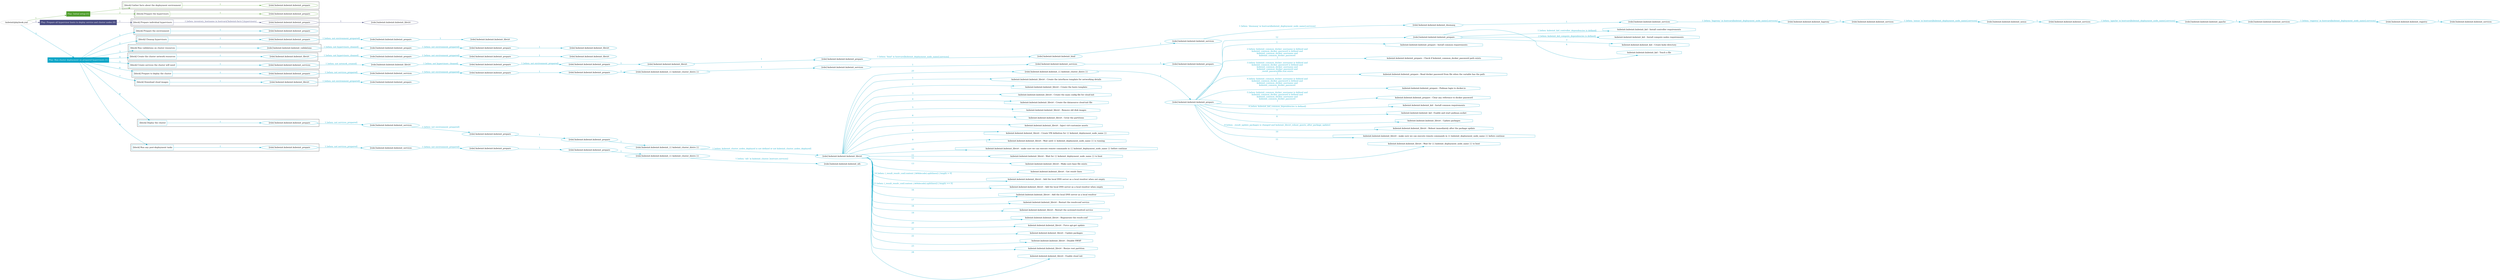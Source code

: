 digraph {
	graph [concentrate=true ordering=in rankdir=LR ratio=fill]
	edge [esep=5 sep=10]
	"kubeinit/playbook.yml" [id=root_node style=dotted]
	play_7d6ce2b2 [label="Play: Initial setup (1)" color="#519e2e" fontcolor="#ffffff" id=play_7d6ce2b2 shape=box style=filled tooltip=localhost]
	"kubeinit/playbook.yml" -> play_7d6ce2b2 [label="1 " color="#519e2e" fontcolor="#519e2e" id=edge_0cd5434e labeltooltip="1 " tooltip="1 "]
	subgraph "kubeinit.kubeinit.kubeinit_prepare" {
		role_6f3a3268 [label="[role] kubeinit.kubeinit.kubeinit_prepare" color="#519e2e" id=role_6f3a3268 tooltip="kubeinit.kubeinit.kubeinit_prepare"]
	}
	subgraph "kubeinit.kubeinit.kubeinit_prepare" {
		role_de973ddc [label="[role] kubeinit.kubeinit.kubeinit_prepare" color="#519e2e" id=role_de973ddc tooltip="kubeinit.kubeinit.kubeinit_prepare"]
	}
	subgraph "Play: Initial setup (1)" {
		play_7d6ce2b2 -> block_58d9b6a8 [label=1 color="#519e2e" fontcolor="#519e2e" id=edge_64e0e8f3 labeltooltip=1 tooltip=1]
		subgraph cluster_block_58d9b6a8 {
			block_58d9b6a8 [label="[block] Gather facts about the deployment environment" color="#519e2e" id=block_58d9b6a8 labeltooltip="Gather facts about the deployment environment" shape=box tooltip="Gather facts about the deployment environment"]
			block_58d9b6a8 -> role_6f3a3268 [label="1 " color="#519e2e" fontcolor="#519e2e" id=edge_fc804a0e labeltooltip="1 " tooltip="1 "]
		}
		play_7d6ce2b2 -> block_e74c75d7 [label=2 color="#519e2e" fontcolor="#519e2e" id=edge_dbbc721b labeltooltip=2 tooltip=2]
		subgraph cluster_block_e74c75d7 {
			block_e74c75d7 [label="[block] Prepare the hypervisors" color="#519e2e" id=block_e74c75d7 labeltooltip="Prepare the hypervisors" shape=box tooltip="Prepare the hypervisors"]
			block_e74c75d7 -> role_de973ddc [label="1 " color="#519e2e" fontcolor="#519e2e" id=edge_1e54bb84 labeltooltip="1 " tooltip="1 "]
		}
	}
	play_11826f6e [label="Play: Prepare all hypervisor hosts to deploy service and cluster nodes (0)" color="#494c83" fontcolor="#ffffff" id=play_11826f6e shape=box style=filled tooltip="Play: Prepare all hypervisor hosts to deploy service and cluster nodes (0)"]
	"kubeinit/playbook.yml" -> play_11826f6e [label="2 " color="#494c83" fontcolor="#494c83" id=edge_f40df3ba labeltooltip="2 " tooltip="2 "]
	subgraph "kubeinit.kubeinit.kubeinit_libvirt" {
		role_c512a982 [label="[role] kubeinit.kubeinit.kubeinit_libvirt" color="#494c83" id=role_c512a982 tooltip="kubeinit.kubeinit.kubeinit_libvirt"]
	}
	subgraph "kubeinit.kubeinit.kubeinit_prepare" {
		role_206933e7 [label="[role] kubeinit.kubeinit.kubeinit_prepare" color="#494c83" id=role_206933e7 tooltip="kubeinit.kubeinit.kubeinit_prepare"]
		role_206933e7 -> role_c512a982 [label="1 " color="#494c83" fontcolor="#494c83" id=edge_3117753d labeltooltip="1 " tooltip="1 "]
	}
	subgraph "Play: Prepare all hypervisor hosts to deploy service and cluster nodes (0)" {
		play_11826f6e -> block_f1bfe90a [label=1 color="#494c83" fontcolor="#494c83" id=edge_bf430a23 labeltooltip=1 tooltip=1]
		subgraph cluster_block_f1bfe90a {
			block_f1bfe90a [label="[block] Prepare individual hypervisors" color="#494c83" id=block_f1bfe90a labeltooltip="Prepare individual hypervisors" shape=box tooltip="Prepare individual hypervisors"]
			block_f1bfe90a -> role_206933e7 [label="1 [when: inventory_hostname in hostvars['kubeinit-facts'].hypervisors]" color="#494c83" fontcolor="#494c83" id=edge_5bc965f6 labeltooltip="1 [when: inventory_hostname in hostvars['kubeinit-facts'].hypervisors]" tooltip="1 [when: inventory_hostname in hostvars['kubeinit-facts'].hypervisors]"]
		}
	}
	play_1914838d [label="Play: Run cluster deployment on prepared hypervisors (1)" color="#05a5c7" fontcolor="#ffffff" id=play_1914838d shape=box style=filled tooltip=localhost]
	"kubeinit/playbook.yml" -> play_1914838d [label="3 " color="#05a5c7" fontcolor="#05a5c7" id=edge_d91762fd labeltooltip="3 " tooltip="3 "]
	subgraph "kubeinit.kubeinit.kubeinit_prepare" {
		role_0c903708 [label="[role] kubeinit.kubeinit.kubeinit_prepare" color="#05a5c7" id=role_0c903708 tooltip="kubeinit.kubeinit.kubeinit_prepare"]
	}
	subgraph "kubeinit.kubeinit.kubeinit_libvirt" {
		role_85ed12ff [label="[role] kubeinit.kubeinit.kubeinit_libvirt" color="#05a5c7" id=role_85ed12ff tooltip="kubeinit.kubeinit.kubeinit_libvirt"]
	}
	subgraph "kubeinit.kubeinit.kubeinit_prepare" {
		role_16926f71 [label="[role] kubeinit.kubeinit.kubeinit_prepare" color="#05a5c7" id=role_16926f71 tooltip="kubeinit.kubeinit.kubeinit_prepare"]
		role_16926f71 -> role_85ed12ff [label="1 " color="#05a5c7" fontcolor="#05a5c7" id=edge_1c788424 labeltooltip="1 " tooltip="1 "]
	}
	subgraph "kubeinit.kubeinit.kubeinit_prepare" {
		role_77b90be4 [label="[role] kubeinit.kubeinit.kubeinit_prepare" color="#05a5c7" id=role_77b90be4 tooltip="kubeinit.kubeinit.kubeinit_prepare"]
		role_77b90be4 -> role_16926f71 [label="1 [when: not environment_prepared]" color="#05a5c7" fontcolor="#05a5c7" id=edge_8c78291a labeltooltip="1 [when: not environment_prepared]" tooltip="1 [when: not environment_prepared]"]
	}
	subgraph "kubeinit.kubeinit.kubeinit_libvirt" {
		role_4fe05def [label="[role] kubeinit.kubeinit.kubeinit_libvirt" color="#05a5c7" id=role_4fe05def tooltip="kubeinit.kubeinit.kubeinit_libvirt"]
	}
	subgraph "kubeinit.kubeinit.kubeinit_prepare" {
		role_c9b35319 [label="[role] kubeinit.kubeinit.kubeinit_prepare" color="#05a5c7" id=role_c9b35319 tooltip="kubeinit.kubeinit.kubeinit_prepare"]
		role_c9b35319 -> role_4fe05def [label="1 " color="#05a5c7" fontcolor="#05a5c7" id=edge_eda73834 labeltooltip="1 " tooltip="1 "]
	}
	subgraph "kubeinit.kubeinit.kubeinit_prepare" {
		role_a89a8042 [label="[role] kubeinit.kubeinit.kubeinit_prepare" color="#05a5c7" id=role_a89a8042 tooltip="kubeinit.kubeinit.kubeinit_prepare"]
		role_a89a8042 -> role_c9b35319 [label="1 [when: not environment_prepared]" color="#05a5c7" fontcolor="#05a5c7" id=edge_cfecc200 labeltooltip="1 [when: not environment_prepared]" tooltip="1 [when: not environment_prepared]"]
	}
	subgraph "kubeinit.kubeinit.kubeinit_validations" {
		role_6623c0a5 [label="[role] kubeinit.kubeinit.kubeinit_validations" color="#05a5c7" id=role_6623c0a5 tooltip="kubeinit.kubeinit.kubeinit_validations"]
		role_6623c0a5 -> role_a89a8042 [label="1 [when: not hypervisors_cleaned]" color="#05a5c7" fontcolor="#05a5c7" id=edge_6702246e labeltooltip="1 [when: not hypervisors_cleaned]" tooltip="1 [when: not hypervisors_cleaned]"]
	}
	subgraph "kubeinit.kubeinit.kubeinit_libvirt" {
		role_86119000 [label="[role] kubeinit.kubeinit.kubeinit_libvirt" color="#05a5c7" id=role_86119000 tooltip="kubeinit.kubeinit.kubeinit_libvirt"]
	}
	subgraph "kubeinit.kubeinit.kubeinit_prepare" {
		role_d63e97a8 [label="[role] kubeinit.kubeinit.kubeinit_prepare" color="#05a5c7" id=role_d63e97a8 tooltip="kubeinit.kubeinit.kubeinit_prepare"]
		role_d63e97a8 -> role_86119000 [label="1 " color="#05a5c7" fontcolor="#05a5c7" id=edge_ddcd80be labeltooltip="1 " tooltip="1 "]
	}
	subgraph "kubeinit.kubeinit.kubeinit_prepare" {
		role_1e267633 [label="[role] kubeinit.kubeinit.kubeinit_prepare" color="#05a5c7" id=role_1e267633 tooltip="kubeinit.kubeinit.kubeinit_prepare"]
		role_1e267633 -> role_d63e97a8 [label="1 [when: not environment_prepared]" color="#05a5c7" fontcolor="#05a5c7" id=edge_348de3d3 labeltooltip="1 [when: not environment_prepared]" tooltip="1 [when: not environment_prepared]"]
	}
	subgraph "kubeinit.kubeinit.kubeinit_libvirt" {
		role_b279d2f6 [label="[role] kubeinit.kubeinit.kubeinit_libvirt" color="#05a5c7" id=role_b279d2f6 tooltip="kubeinit.kubeinit.kubeinit_libvirt"]
		role_b279d2f6 -> role_1e267633 [label="1 [when: not hypervisors_cleaned]" color="#05a5c7" fontcolor="#05a5c7" id=edge_babc1847 labeltooltip="1 [when: not hypervisors_cleaned]" tooltip="1 [when: not hypervisors_cleaned]"]
	}
	subgraph "kubeinit.kubeinit.kubeinit_services" {
		role_42160ace [label="[role] kubeinit.kubeinit.kubeinit_services" color="#05a5c7" id=role_42160ace tooltip="kubeinit.kubeinit.kubeinit_services"]
	}
	subgraph "kubeinit.kubeinit.kubeinit_registry" {
		role_b642ebd9 [label="[role] kubeinit.kubeinit.kubeinit_registry" color="#05a5c7" id=role_b642ebd9 tooltip="kubeinit.kubeinit.kubeinit_registry"]
		role_b642ebd9 -> role_42160ace [label="1 " color="#05a5c7" fontcolor="#05a5c7" id=edge_ab849de6 labeltooltip="1 " tooltip="1 "]
	}
	subgraph "kubeinit.kubeinit.kubeinit_services" {
		role_d09481db [label="[role] kubeinit.kubeinit.kubeinit_services" color="#05a5c7" id=role_d09481db tooltip="kubeinit.kubeinit.kubeinit_services"]
		role_d09481db -> role_b642ebd9 [label="1 [when: 'registry' in hostvars[kubeinit_deployment_node_name].services]" color="#05a5c7" fontcolor="#05a5c7" id=edge_6a4aa569 labeltooltip="1 [when: 'registry' in hostvars[kubeinit_deployment_node_name].services]" tooltip="1 [when: 'registry' in hostvars[kubeinit_deployment_node_name].services]"]
	}
	subgraph "kubeinit.kubeinit.kubeinit_apache" {
		role_88fe4874 [label="[role] kubeinit.kubeinit.kubeinit_apache" color="#05a5c7" id=role_88fe4874 tooltip="kubeinit.kubeinit.kubeinit_apache"]
		role_88fe4874 -> role_d09481db [label="1 " color="#05a5c7" fontcolor="#05a5c7" id=edge_d969023b labeltooltip="1 " tooltip="1 "]
	}
	subgraph "kubeinit.kubeinit.kubeinit_services" {
		role_c75bf1d6 [label="[role] kubeinit.kubeinit.kubeinit_services" color="#05a5c7" id=role_c75bf1d6 tooltip="kubeinit.kubeinit.kubeinit_services"]
		role_c75bf1d6 -> role_88fe4874 [label="1 [when: 'apache' in hostvars[kubeinit_deployment_node_name].services]" color="#05a5c7" fontcolor="#05a5c7" id=edge_53d78dc3 labeltooltip="1 [when: 'apache' in hostvars[kubeinit_deployment_node_name].services]" tooltip="1 [when: 'apache' in hostvars[kubeinit_deployment_node_name].services]"]
	}
	subgraph "kubeinit.kubeinit.kubeinit_nexus" {
		role_272a38c1 [label="[role] kubeinit.kubeinit.kubeinit_nexus" color="#05a5c7" id=role_272a38c1 tooltip="kubeinit.kubeinit.kubeinit_nexus"]
		role_272a38c1 -> role_c75bf1d6 [label="1 " color="#05a5c7" fontcolor="#05a5c7" id=edge_a7c64f6c labeltooltip="1 " tooltip="1 "]
	}
	subgraph "kubeinit.kubeinit.kubeinit_services" {
		role_60142213 [label="[role] kubeinit.kubeinit.kubeinit_services" color="#05a5c7" id=role_60142213 tooltip="kubeinit.kubeinit.kubeinit_services"]
		role_60142213 -> role_272a38c1 [label="1 [when: 'nexus' in hostvars[kubeinit_deployment_node_name].services]" color="#05a5c7" fontcolor="#05a5c7" id=edge_96b49983 labeltooltip="1 [when: 'nexus' in hostvars[kubeinit_deployment_node_name].services]" tooltip="1 [when: 'nexus' in hostvars[kubeinit_deployment_node_name].services]"]
	}
	subgraph "kubeinit.kubeinit.kubeinit_haproxy" {
		role_16944a0a [label="[role] kubeinit.kubeinit.kubeinit_haproxy" color="#05a5c7" id=role_16944a0a tooltip="kubeinit.kubeinit.kubeinit_haproxy"]
		role_16944a0a -> role_60142213 [label="1 " color="#05a5c7" fontcolor="#05a5c7" id=edge_6418d8a1 labeltooltip="1 " tooltip="1 "]
	}
	subgraph "kubeinit.kubeinit.kubeinit_services" {
		role_80002633 [label="[role] kubeinit.kubeinit.kubeinit_services" color="#05a5c7" id=role_80002633 tooltip="kubeinit.kubeinit.kubeinit_services"]
		role_80002633 -> role_16944a0a [label="1 [when: 'haproxy' in hostvars[kubeinit_deployment_node_name].services]" color="#05a5c7" fontcolor="#05a5c7" id=edge_e98c416e labeltooltip="1 [when: 'haproxy' in hostvars[kubeinit_deployment_node_name].services]" tooltip="1 [when: 'haproxy' in hostvars[kubeinit_deployment_node_name].services]"]
	}
	subgraph "kubeinit.kubeinit.kubeinit_dnsmasq" {
		role_b282baf7 [label="[role] kubeinit.kubeinit.kubeinit_dnsmasq" color="#05a5c7" id=role_b282baf7 tooltip="kubeinit.kubeinit.kubeinit_dnsmasq"]
		role_b282baf7 -> role_80002633 [label="1 " color="#05a5c7" fontcolor="#05a5c7" id=edge_e2354f46 labeltooltip="1 " tooltip="1 "]
	}
	subgraph "kubeinit.kubeinit.kubeinit_services" {
		role_7610de1b [label="[role] kubeinit.kubeinit.kubeinit_services" color="#05a5c7" id=role_7610de1b tooltip="kubeinit.kubeinit.kubeinit_services"]
		role_7610de1b -> role_b282baf7 [label="1 [when: 'dnsmasq' in hostvars[kubeinit_deployment_node_name].services]" color="#05a5c7" fontcolor="#05a5c7" id=edge_9786290e labeltooltip="1 [when: 'dnsmasq' in hostvars[kubeinit_deployment_node_name].services]" tooltip="1 [when: 'dnsmasq' in hostvars[kubeinit_deployment_node_name].services]"]
	}
	subgraph "kubeinit.kubeinit.kubeinit_bind" {
		role_8019c48a [label="[role] kubeinit.kubeinit.kubeinit_bind" color="#05a5c7" id=role_8019c48a tooltip="kubeinit.kubeinit.kubeinit_bind"]
		role_8019c48a -> role_7610de1b [label="1 " color="#05a5c7" fontcolor="#05a5c7" id=edge_729d87b8 labeltooltip="1 " tooltip="1 "]
	}
	subgraph "kubeinit.kubeinit.kubeinit_prepare" {
		role_24654083 [label="[role] kubeinit.kubeinit.kubeinit_prepare" color="#05a5c7" id=role_24654083 tooltip="kubeinit.kubeinit.kubeinit_prepare"]
		role_24654083 -> role_8019c48a [label="1 [when: 'bind' in hostvars[kubeinit_deployment_node_name].services]" color="#05a5c7" fontcolor="#05a5c7" id=edge_fe9c46c7 labeltooltip="1 [when: 'bind' in hostvars[kubeinit_deployment_node_name].services]" tooltip="1 [when: 'bind' in hostvars[kubeinit_deployment_node_name].services]"]
	}
	subgraph "kubeinit.kubeinit.kubeinit_libvirt" {
		role_ecefdc8f [label="[role] kubeinit.kubeinit.kubeinit_libvirt" color="#05a5c7" id=role_ecefdc8f tooltip="kubeinit.kubeinit.kubeinit_libvirt"]
		role_ecefdc8f -> role_24654083 [label="1 " color="#05a5c7" fontcolor="#05a5c7" id=edge_4a907cb3 labeltooltip="1 " tooltip="1 "]
	}
	subgraph "kubeinit.kubeinit.kubeinit_prepare" {
		role_8e2fce3e [label="[role] kubeinit.kubeinit.kubeinit_prepare" color="#05a5c7" id=role_8e2fce3e tooltip="kubeinit.kubeinit.kubeinit_prepare"]
		role_8e2fce3e -> role_ecefdc8f [label="1 " color="#05a5c7" fontcolor="#05a5c7" id=edge_dacbfd01 labeltooltip="1 " tooltip="1 "]
	}
	subgraph "kubeinit.kubeinit.kubeinit_prepare" {
		role_4656e45d [label="[role] kubeinit.kubeinit.kubeinit_prepare" color="#05a5c7" id=role_4656e45d tooltip="kubeinit.kubeinit.kubeinit_prepare"]
		role_4656e45d -> role_8e2fce3e [label="1 [when: not environment_prepared]" color="#05a5c7" fontcolor="#05a5c7" id=edge_c9001eac labeltooltip="1 [when: not environment_prepared]" tooltip="1 [when: not environment_prepared]"]
	}
	subgraph "kubeinit.kubeinit.kubeinit_libvirt" {
		role_1562aca3 [label="[role] kubeinit.kubeinit.kubeinit_libvirt" color="#05a5c7" id=role_1562aca3 tooltip="kubeinit.kubeinit.kubeinit_libvirt"]
		role_1562aca3 -> role_4656e45d [label="1 [when: not hypervisors_cleaned]" color="#05a5c7" fontcolor="#05a5c7" id=edge_93e6e82e labeltooltip="1 [when: not hypervisors_cleaned]" tooltip="1 [when: not hypervisors_cleaned]"]
	}
	subgraph "kubeinit.kubeinit.kubeinit_services" {
		role_d8ad5861 [label="[role] kubeinit.kubeinit.kubeinit_services" color="#05a5c7" id=role_d8ad5861 tooltip="kubeinit.kubeinit.kubeinit_services"]
		role_d8ad5861 -> role_1562aca3 [label="1 [when: not network_created]" color="#05a5c7" fontcolor="#05a5c7" id=edge_ab52a8bb labeltooltip="1 [when: not network_created]" tooltip="1 [when: not network_created]"]
	}
	subgraph "kubeinit.kubeinit.kubeinit_prepare" {
		role_41408f44 [label="[role] kubeinit.kubeinit.kubeinit_prepare" color="#05a5c7" id=role_41408f44 tooltip="kubeinit.kubeinit.kubeinit_prepare"]
	}
	subgraph "kubeinit.kubeinit.kubeinit_services" {
		role_e2432b54 [label="[role] kubeinit.kubeinit.kubeinit_services" color="#05a5c7" id=role_e2432b54 tooltip="kubeinit.kubeinit.kubeinit_services"]
		role_e2432b54 -> role_41408f44 [label="1 " color="#05a5c7" fontcolor="#05a5c7" id=edge_e6de9b55 labeltooltip="1 " tooltip="1 "]
	}
	subgraph "kubeinit.kubeinit.kubeinit_services" {
		role_6bb5f843 [label="[role] kubeinit.kubeinit.kubeinit_services" color="#05a5c7" id=role_6bb5f843 tooltip="kubeinit.kubeinit.kubeinit_services"]
		role_6bb5f843 -> role_e2432b54 [label="1 " color="#05a5c7" fontcolor="#05a5c7" id=edge_6943542f labeltooltip="1 " tooltip="1 "]
	}
	subgraph "kubeinit.kubeinit.kubeinit_{{ kubeinit_cluster_distro }}" {
		role_874f989c [label="[role] kubeinit.kubeinit.kubeinit_{{ kubeinit_cluster_distro }}" color="#05a5c7" id=role_874f989c tooltip="kubeinit.kubeinit.kubeinit_{{ kubeinit_cluster_distro }}"]
		role_874f989c -> role_6bb5f843 [label="1 " color="#05a5c7" fontcolor="#05a5c7" id=edge_626a8ee0 labeltooltip="1 " tooltip="1 "]
	}
	subgraph "kubeinit.kubeinit.kubeinit_prepare" {
		role_0aaa17dc [label="[role] kubeinit.kubeinit.kubeinit_prepare" color="#05a5c7" id=role_0aaa17dc tooltip="kubeinit.kubeinit.kubeinit_prepare"]
		role_0aaa17dc -> role_874f989c [label="1 " color="#05a5c7" fontcolor="#05a5c7" id=edge_f7d5d01a labeltooltip="1 " tooltip="1 "]
	}
	subgraph "kubeinit.kubeinit.kubeinit_prepare" {
		role_ef0fbab2 [label="[role] kubeinit.kubeinit.kubeinit_prepare" color="#05a5c7" id=role_ef0fbab2 tooltip="kubeinit.kubeinit.kubeinit_prepare"]
		role_ef0fbab2 -> role_0aaa17dc [label="1 " color="#05a5c7" fontcolor="#05a5c7" id=edge_2aab990d labeltooltip="1 " tooltip="1 "]
	}
	subgraph "kubeinit.kubeinit.kubeinit_services" {
		role_9a9ccb66 [label="[role] kubeinit.kubeinit.kubeinit_services" color="#05a5c7" id=role_9a9ccb66 tooltip="kubeinit.kubeinit.kubeinit_services"]
		role_9a9ccb66 -> role_ef0fbab2 [label="1 [when: not environment_prepared]" color="#05a5c7" fontcolor="#05a5c7" id=edge_714e8c62 labeltooltip="1 [when: not environment_prepared]" tooltip="1 [when: not environment_prepared]"]
	}
	subgraph "kubeinit.kubeinit.kubeinit_prepare" {
		role_67963246 [label="[role] kubeinit.kubeinit.kubeinit_prepare" color="#05a5c7" id=role_67963246 tooltip="kubeinit.kubeinit.kubeinit_prepare"]
		role_67963246 -> role_9a9ccb66 [label="1 [when: not services_prepared]" color="#05a5c7" fontcolor="#05a5c7" id=edge_720dc122 labeltooltip="1 [when: not services_prepared]" tooltip="1 [when: not services_prepared]"]
	}
	subgraph "kubeinit.kubeinit.kubeinit_prepare" {
		role_e0da5efe [label="[role] kubeinit.kubeinit.kubeinit_prepare" color="#05a5c7" id=role_e0da5efe tooltip="kubeinit.kubeinit.kubeinit_prepare"]
	}
	subgraph "kubeinit.kubeinit.kubeinit_libvirt" {
		role_ed30c269 [label="[role] kubeinit.kubeinit.kubeinit_libvirt" color="#05a5c7" id=role_ed30c269 tooltip="kubeinit.kubeinit.kubeinit_libvirt"]
		role_ed30c269 -> role_e0da5efe [label="1 [when: not environment_prepared]" color="#05a5c7" fontcolor="#05a5c7" id=edge_206e8ca3 labeltooltip="1 [when: not environment_prepared]" tooltip="1 [when: not environment_prepared]"]
	}
	subgraph "kubeinit.kubeinit.kubeinit_prepare" {
		role_e1e60d32 [label="[role] kubeinit.kubeinit.kubeinit_prepare" color="#05a5c7" id=role_e1e60d32 tooltip="kubeinit.kubeinit.kubeinit_prepare"]
		task_9577b266 [label="kubeinit.kubeinit.kubeinit_kid : Install controller requirements" color="#05a5c7" id=task_9577b266 shape=octagon tooltip="kubeinit.kubeinit.kubeinit_kid : Install controller requirements"]
		role_e1e60d32 -> task_9577b266 [label="1 [when: kubeinit_kid_controller_dependencies is defined]" color="#05a5c7" fontcolor="#05a5c7" id=edge_4d369be6 labeltooltip="1 [when: kubeinit_kid_controller_dependencies is defined]" tooltip="1 [when: kubeinit_kid_controller_dependencies is defined]"]
		task_27c35ccc [label="kubeinit.kubeinit.kubeinit_kid : Install compute nodes requirements" color="#05a5c7" id=task_27c35ccc shape=octagon tooltip="kubeinit.kubeinit.kubeinit_kid : Install compute nodes requirements"]
		role_e1e60d32 -> task_27c35ccc [label="2 [when: kubeinit_kid_compute_dependencies is defined]" color="#05a5c7" fontcolor="#05a5c7" id=edge_8e1eb594 labeltooltip="2 [when: kubeinit_kid_compute_dependencies is defined]" tooltip="2 [when: kubeinit_kid_compute_dependencies is defined]"]
		task_12f8e7f9 [label="kubeinit.kubeinit.kubeinit_kid : Create kube directory" color="#05a5c7" id=task_12f8e7f9 shape=octagon tooltip="kubeinit.kubeinit.kubeinit_kid : Create kube directory"]
		role_e1e60d32 -> task_12f8e7f9 [label="3 " color="#05a5c7" fontcolor="#05a5c7" id=edge_523468e4 labeltooltip="3 " tooltip="3 "]
		task_b0277b44 [label="kubeinit.kubeinit.kubeinit_kid : Touch a file" color="#05a5c7" id=task_b0277b44 shape=octagon tooltip="kubeinit.kubeinit.kubeinit_kid : Touch a file"]
		role_e1e60d32 -> task_b0277b44 [label="4 " color="#05a5c7" fontcolor="#05a5c7" id=edge_ce102995 labeltooltip="4 " tooltip="4 "]
	}
	subgraph "kubeinit.kubeinit.kubeinit_prepare" {
		role_38a2aa5f [label="[role] kubeinit.kubeinit.kubeinit_prepare" color="#05a5c7" id=role_38a2aa5f tooltip="kubeinit.kubeinit.kubeinit_prepare"]
		task_8ee6b65a [label="kubeinit.kubeinit.kubeinit_prepare : Install common requirements" color="#05a5c7" id=task_8ee6b65a shape=octagon tooltip="kubeinit.kubeinit.kubeinit_prepare : Install common requirements"]
		role_38a2aa5f -> task_8ee6b65a [label="1 " color="#05a5c7" fontcolor="#05a5c7" id=edge_d38a5b0a labeltooltip="1 " tooltip="1 "]
		task_b43c5c6e [label="kubeinit.kubeinit.kubeinit_prepare : Check if kubeinit_common_docker_password path exists" color="#05a5c7" id=task_b43c5c6e shape=octagon tooltip="kubeinit.kubeinit.kubeinit_prepare : Check if kubeinit_common_docker_password path exists"]
		role_38a2aa5f -> task_b43c5c6e [label="2 [when: kubeinit_common_docker_username is defined and
kubeinit_common_docker_password is defined and
kubeinit_common_docker_username and
kubeinit_common_docker_password
]" color="#05a5c7" fontcolor="#05a5c7" id=edge_c57f368c labeltooltip="2 [when: kubeinit_common_docker_username is defined and
kubeinit_common_docker_password is defined and
kubeinit_common_docker_username and
kubeinit_common_docker_password
]" tooltip="2 [when: kubeinit_common_docker_username is defined and
kubeinit_common_docker_password is defined and
kubeinit_common_docker_username and
kubeinit_common_docker_password
]"]
		task_5d7e77ac [label="kubeinit.kubeinit.kubeinit_prepare : Read docker password from file when the variable has the path" color="#05a5c7" id=task_5d7e77ac shape=octagon tooltip="kubeinit.kubeinit.kubeinit_prepare : Read docker password from file when the variable has the path"]
		role_38a2aa5f -> task_5d7e77ac [label="3 [when: kubeinit_common_docker_username is defined and
kubeinit_common_docker_password is defined and
kubeinit_common_docker_username and
kubeinit_common_docker_password and
_result_passwordfile.stat.exists
]" color="#05a5c7" fontcolor="#05a5c7" id=edge_17890ce7 labeltooltip="3 [when: kubeinit_common_docker_username is defined and
kubeinit_common_docker_password is defined and
kubeinit_common_docker_username and
kubeinit_common_docker_password and
_result_passwordfile.stat.exists
]" tooltip="3 [when: kubeinit_common_docker_username is defined and
kubeinit_common_docker_password is defined and
kubeinit_common_docker_username and
kubeinit_common_docker_password and
_result_passwordfile.stat.exists
]"]
		task_f5577935 [label="kubeinit.kubeinit.kubeinit_prepare : Podman login to docker.io" color="#05a5c7" id=task_f5577935 shape=octagon tooltip="kubeinit.kubeinit.kubeinit_prepare : Podman login to docker.io"]
		role_38a2aa5f -> task_f5577935 [label="4 [when: kubeinit_common_docker_username is defined and
kubeinit_common_docker_password is defined and
kubeinit_common_docker_username and
kubeinit_common_docker_password
]" color="#05a5c7" fontcolor="#05a5c7" id=edge_a55e00d2 labeltooltip="4 [when: kubeinit_common_docker_username is defined and
kubeinit_common_docker_password is defined and
kubeinit_common_docker_username and
kubeinit_common_docker_password
]" tooltip="4 [when: kubeinit_common_docker_username is defined and
kubeinit_common_docker_password is defined and
kubeinit_common_docker_username and
kubeinit_common_docker_password
]"]
		task_ba1a75a2 [label="kubeinit.kubeinit.kubeinit_prepare : Clear any reference to docker password" color="#05a5c7" id=task_ba1a75a2 shape=octagon tooltip="kubeinit.kubeinit.kubeinit_prepare : Clear any reference to docker password"]
		role_38a2aa5f -> task_ba1a75a2 [label="5 [when: kubeinit_common_docker_username is defined and
kubeinit_common_docker_password is defined and
kubeinit_common_docker_username and
kubeinit_common_docker_password
]" color="#05a5c7" fontcolor="#05a5c7" id=edge_01df4631 labeltooltip="5 [when: kubeinit_common_docker_username is defined and
kubeinit_common_docker_password is defined and
kubeinit_common_docker_username and
kubeinit_common_docker_password
]" tooltip="5 [when: kubeinit_common_docker_username is defined and
kubeinit_common_docker_password is defined and
kubeinit_common_docker_username and
kubeinit_common_docker_password
]"]
		task_76d79e66 [label="kubeinit.kubeinit.kubeinit_kid : Install common requirements" color="#05a5c7" id=task_76d79e66 shape=octagon tooltip="kubeinit.kubeinit.kubeinit_kid : Install common requirements"]
		role_38a2aa5f -> task_76d79e66 [label="6 [when: kubeinit_kid_common_dependencies is defined]" color="#05a5c7" fontcolor="#05a5c7" id=edge_ad5dc270 labeltooltip="6 [when: kubeinit_kid_common_dependencies is defined]" tooltip="6 [when: kubeinit_kid_common_dependencies is defined]"]
		task_1ebfaa72 [label="kubeinit.kubeinit.kubeinit_kid : Enable and start podman.socket" color="#05a5c7" id=task_1ebfaa72 shape=octagon tooltip="kubeinit.kubeinit.kubeinit_kid : Enable and start podman.socket"]
		role_38a2aa5f -> task_1ebfaa72 [label="7 " color="#05a5c7" fontcolor="#05a5c7" id=edge_c9ed1f3c labeltooltip="7 " tooltip="7 "]
		task_581a9b09 [label="kubeinit.kubeinit.kubeinit_libvirt : Update packages" color="#05a5c7" id=task_581a9b09 shape=octagon tooltip="kubeinit.kubeinit.kubeinit_libvirt : Update packages"]
		role_38a2aa5f -> task_581a9b09 [label="8 " color="#05a5c7" fontcolor="#05a5c7" id=edge_1a768c06 labeltooltip="8 " tooltip="8 "]
		task_379e42c8 [label="kubeinit.kubeinit.kubeinit_libvirt : Reboot immediately after the package update" color="#05a5c7" id=task_379e42c8 shape=octagon tooltip="kubeinit.kubeinit.kubeinit_libvirt : Reboot immediately after the package update"]
		role_38a2aa5f -> task_379e42c8 [label="9 [when: _result_update_packages is changed and kubeinit_libvirt_reboot_guests_after_package_update]" color="#05a5c7" fontcolor="#05a5c7" id=edge_855a56df labeltooltip="9 [when: _result_update_packages is changed and kubeinit_libvirt_reboot_guests_after_package_update]" tooltip="9 [when: _result_update_packages is changed and kubeinit_libvirt_reboot_guests_after_package_update]"]
		task_da3f0608 [label="kubeinit.kubeinit.kubeinit_libvirt : make sure we can execute remote commands in {{ kubeinit_deployment_node_name }} before continue" color="#05a5c7" id=task_da3f0608 shape=octagon tooltip="kubeinit.kubeinit.kubeinit_libvirt : make sure we can execute remote commands in {{ kubeinit_deployment_node_name }} before continue"]
		role_38a2aa5f -> task_da3f0608 [label="10 " color="#05a5c7" fontcolor="#05a5c7" id=edge_f71dd6d0 labeltooltip="10 " tooltip="10 "]
		task_79ba6f9c [label="kubeinit.kubeinit.kubeinit_libvirt : Wait for {{ kubeinit_deployment_node_name }} to boot" color="#05a5c7" id=task_79ba6f9c shape=octagon tooltip="kubeinit.kubeinit.kubeinit_libvirt : Wait for {{ kubeinit_deployment_node_name }} to boot"]
		role_38a2aa5f -> task_79ba6f9c [label="11 " color="#05a5c7" fontcolor="#05a5c7" id=edge_c2f32b3f labeltooltip="11 " tooltip="11 "]
		role_38a2aa5f -> role_e1e60d32 [label="12 " color="#05a5c7" fontcolor="#05a5c7" id=edge_c08c17d9 labeltooltip="12 " tooltip="12 "]
	}
	subgraph "kubeinit.kubeinit.kubeinit_{{ kubeinit_cluster_distro }}" {
		role_7b0498ce [label="[role] kubeinit.kubeinit.kubeinit_{{ kubeinit_cluster_distro }}" color="#05a5c7" id=role_7b0498ce tooltip="kubeinit.kubeinit.kubeinit_{{ kubeinit_cluster_distro }}"]
		role_7b0498ce -> role_38a2aa5f [label="1 " color="#05a5c7" fontcolor="#05a5c7" id=edge_4b3240cb labeltooltip="1 " tooltip="1 "]
	}
	subgraph "kubeinit.kubeinit.kubeinit_libvirt" {
		role_b4d0a630 [label="[role] kubeinit.kubeinit.kubeinit_libvirt" color="#05a5c7" id=role_b4d0a630 tooltip="kubeinit.kubeinit.kubeinit_libvirt"]
		task_e2ae851c [label="kubeinit.kubeinit.kubeinit_libvirt : Create the interfaces template for networking details" color="#05a5c7" id=task_e2ae851c shape=octagon tooltip="kubeinit.kubeinit.kubeinit_libvirt : Create the interfaces template for networking details"]
		role_b4d0a630 -> task_e2ae851c [label="1 " color="#05a5c7" fontcolor="#05a5c7" id=edge_7dcda018 labeltooltip="1 " tooltip="1 "]
		task_1a7cbedf [label="kubeinit.kubeinit.kubeinit_libvirt : Create the hosts template" color="#05a5c7" id=task_1a7cbedf shape=octagon tooltip="kubeinit.kubeinit.kubeinit_libvirt : Create the hosts template"]
		role_b4d0a630 -> task_1a7cbedf [label="2 " color="#05a5c7" fontcolor="#05a5c7" id=edge_1f6224ce labeltooltip="2 " tooltip="2 "]
		task_62164342 [label="kubeinit.kubeinit.kubeinit_libvirt : Create the main config file for cloud-init" color="#05a5c7" id=task_62164342 shape=octagon tooltip="kubeinit.kubeinit.kubeinit_libvirt : Create the main config file for cloud-init"]
		role_b4d0a630 -> task_62164342 [label="3 " color="#05a5c7" fontcolor="#05a5c7" id=edge_524cbf01 labeltooltip="3 " tooltip="3 "]
		task_cb70f2f4 [label="kubeinit.kubeinit.kubeinit_libvirt : Create the datasource cloud-init file" color="#05a5c7" id=task_cb70f2f4 shape=octagon tooltip="kubeinit.kubeinit.kubeinit_libvirt : Create the datasource cloud-init file"]
		role_b4d0a630 -> task_cb70f2f4 [label="4 " color="#05a5c7" fontcolor="#05a5c7" id=edge_e062ffce labeltooltip="4 " tooltip="4 "]
		task_d0eba088 [label="kubeinit.kubeinit.kubeinit_libvirt : Remove old disk images" color="#05a5c7" id=task_d0eba088 shape=octagon tooltip="kubeinit.kubeinit.kubeinit_libvirt : Remove old disk images"]
		role_b4d0a630 -> task_d0eba088 [label="5 " color="#05a5c7" fontcolor="#05a5c7" id=edge_ace08a6f labeltooltip="5 " tooltip="5 "]
		task_7e46b001 [label="kubeinit.kubeinit.kubeinit_libvirt : Grow the partitions" color="#05a5c7" id=task_7e46b001 shape=octagon tooltip="kubeinit.kubeinit.kubeinit_libvirt : Grow the partitions"]
		role_b4d0a630 -> task_7e46b001 [label="6 " color="#05a5c7" fontcolor="#05a5c7" id=edge_227a5b84 labeltooltip="6 " tooltip="6 "]
		task_7573ef20 [label="kubeinit.kubeinit.kubeinit_libvirt : Inject virt-customize assets" color="#05a5c7" id=task_7573ef20 shape=octagon tooltip="kubeinit.kubeinit.kubeinit_libvirt : Inject virt-customize assets"]
		role_b4d0a630 -> task_7573ef20 [label="7 " color="#05a5c7" fontcolor="#05a5c7" id=edge_d6208ecf labeltooltip="7 " tooltip="7 "]
		task_b33d217b [label="kubeinit.kubeinit.kubeinit_libvirt : Create VM definition for {{ kubeinit_deployment_node_name }}" color="#05a5c7" id=task_b33d217b shape=octagon tooltip="kubeinit.kubeinit.kubeinit_libvirt : Create VM definition for {{ kubeinit_deployment_node_name }}"]
		role_b4d0a630 -> task_b33d217b [label="8 " color="#05a5c7" fontcolor="#05a5c7" id=edge_c12c6544 labeltooltip="8 " tooltip="8 "]
		task_47138d2e [label="kubeinit.kubeinit.kubeinit_libvirt : Wait until {{ kubeinit_deployment_node_name }} is running" color="#05a5c7" id=task_47138d2e shape=octagon tooltip="kubeinit.kubeinit.kubeinit_libvirt : Wait until {{ kubeinit_deployment_node_name }} is running"]
		role_b4d0a630 -> task_47138d2e [label="9 " color="#05a5c7" fontcolor="#05a5c7" id=edge_c2a61ddb labeltooltip="9 " tooltip="9 "]
		task_5ade7bcf [label="kubeinit.kubeinit.kubeinit_libvirt : make sure we can execute remote commands in {{ kubeinit_deployment_node_name }} before continue" color="#05a5c7" id=task_5ade7bcf shape=octagon tooltip="kubeinit.kubeinit.kubeinit_libvirt : make sure we can execute remote commands in {{ kubeinit_deployment_node_name }} before continue"]
		role_b4d0a630 -> task_5ade7bcf [label="10 " color="#05a5c7" fontcolor="#05a5c7" id=edge_cfe39233 labeltooltip="10 " tooltip="10 "]
		task_70b82a16 [label="kubeinit.kubeinit.kubeinit_libvirt : Wait for {{ kubeinit_deployment_node_name }} to boot" color="#05a5c7" id=task_70b82a16 shape=octagon tooltip="kubeinit.kubeinit.kubeinit_libvirt : Wait for {{ kubeinit_deployment_node_name }} to boot"]
		role_b4d0a630 -> task_70b82a16 [label="11 " color="#05a5c7" fontcolor="#05a5c7" id=edge_7c3893ff labeltooltip="11 " tooltip="11 "]
		task_4b98c377 [label="kubeinit.kubeinit.kubeinit_libvirt : Make sure base file exists" color="#05a5c7" id=task_4b98c377 shape=octagon tooltip="kubeinit.kubeinit.kubeinit_libvirt : Make sure base file exists"]
		role_b4d0a630 -> task_4b98c377 [label="12 " color="#05a5c7" fontcolor="#05a5c7" id=edge_c768467a labeltooltip="12 " tooltip="12 "]
		task_cac0023c [label="kubeinit.kubeinit.kubeinit_libvirt : Get resolv lines" color="#05a5c7" id=task_cac0023c shape=octagon tooltip="kubeinit.kubeinit.kubeinit_libvirt : Get resolv lines"]
		role_b4d0a630 -> task_cac0023c [label="13 " color="#05a5c7" fontcolor="#05a5c7" id=edge_f54fa767 labeltooltip="13 " tooltip="13 "]
		task_d5a08d8c [label="kubeinit.kubeinit.kubeinit_libvirt : Add the local DNS server as a local resolver when not empty" color="#05a5c7" id=task_d5a08d8c shape=octagon tooltip="kubeinit.kubeinit.kubeinit_libvirt : Add the local DNS server as a local resolver when not empty"]
		role_b4d0a630 -> task_d5a08d8c [label="14 [when: (_result_resolv_conf.content | b64decode).splitlines() | length > 0]" color="#05a5c7" fontcolor="#05a5c7" id=edge_79e4acb3 labeltooltip="14 [when: (_result_resolv_conf.content | b64decode).splitlines() | length > 0]" tooltip="14 [when: (_result_resolv_conf.content | b64decode).splitlines() | length > 0]"]
		task_16855c90 [label="kubeinit.kubeinit.kubeinit_libvirt : Add the local DNS server as a local resolver when empty" color="#05a5c7" id=task_16855c90 shape=octagon tooltip="kubeinit.kubeinit.kubeinit_libvirt : Add the local DNS server as a local resolver when empty"]
		role_b4d0a630 -> task_16855c90 [label="15 [when: (_result_resolv_conf.content | b64decode).splitlines() | length == 0]" color="#05a5c7" fontcolor="#05a5c7" id=edge_083d0a65 labeltooltip="15 [when: (_result_resolv_conf.content | b64decode).splitlines() | length == 0]" tooltip="15 [when: (_result_resolv_conf.content | b64decode).splitlines() | length == 0]"]
		task_482406c3 [label="kubeinit.kubeinit.kubeinit_libvirt : Add the local DNS server as a local resolver" color="#05a5c7" id=task_482406c3 shape=octagon tooltip="kubeinit.kubeinit.kubeinit_libvirt : Add the local DNS server as a local resolver"]
		role_b4d0a630 -> task_482406c3 [label="16 " color="#05a5c7" fontcolor="#05a5c7" id=edge_04b4ae21 labeltooltip="16 " tooltip="16 "]
		task_e9513db5 [label="kubeinit.kubeinit.kubeinit_libvirt : Restart the resolvconf service" color="#05a5c7" id=task_e9513db5 shape=octagon tooltip="kubeinit.kubeinit.kubeinit_libvirt : Restart the resolvconf service"]
		role_b4d0a630 -> task_e9513db5 [label="17 " color="#05a5c7" fontcolor="#05a5c7" id=edge_3a1565d4 labeltooltip="17 " tooltip="17 "]
		task_bb6d8b7d [label="kubeinit.kubeinit.kubeinit_libvirt : Restart the systemd-resolved service" color="#05a5c7" id=task_bb6d8b7d shape=octagon tooltip="kubeinit.kubeinit.kubeinit_libvirt : Restart the systemd-resolved service"]
		role_b4d0a630 -> task_bb6d8b7d [label="18 " color="#05a5c7" fontcolor="#05a5c7" id=edge_ec1852dd labeltooltip="18 " tooltip="18 "]
		task_5a60eca5 [label="kubeinit.kubeinit.kubeinit_libvirt : Regenerate the resolv.conf" color="#05a5c7" id=task_5a60eca5 shape=octagon tooltip="kubeinit.kubeinit.kubeinit_libvirt : Regenerate the resolv.conf"]
		role_b4d0a630 -> task_5a60eca5 [label="19 " color="#05a5c7" fontcolor="#05a5c7" id=edge_657bdefc labeltooltip="19 " tooltip="19 "]
		task_9393bcd9 [label="kubeinit.kubeinit.kubeinit_libvirt : Force apt-get update" color="#05a5c7" id=task_9393bcd9 shape=octagon tooltip="kubeinit.kubeinit.kubeinit_libvirt : Force apt-get update"]
		role_b4d0a630 -> task_9393bcd9 [label="20 " color="#05a5c7" fontcolor="#05a5c7" id=edge_3d0bdd80 labeltooltip="20 " tooltip="20 "]
		task_b16411a3 [label="kubeinit.kubeinit.kubeinit_libvirt : Update packages" color="#05a5c7" id=task_b16411a3 shape=octagon tooltip="kubeinit.kubeinit.kubeinit_libvirt : Update packages"]
		role_b4d0a630 -> task_b16411a3 [label="21 " color="#05a5c7" fontcolor="#05a5c7" id=edge_10119906 labeltooltip="21 " tooltip="21 "]
		task_ddf3cb09 [label="kubeinit.kubeinit.kubeinit_libvirt : Disable SWAP" color="#05a5c7" id=task_ddf3cb09 shape=octagon tooltip="kubeinit.kubeinit.kubeinit_libvirt : Disable SWAP"]
		role_b4d0a630 -> task_ddf3cb09 [label="22 " color="#05a5c7" fontcolor="#05a5c7" id=edge_def494b7 labeltooltip="22 " tooltip="22 "]
		task_279dd3e9 [label="kubeinit.kubeinit.kubeinit_libvirt : Resize root partition" color="#05a5c7" id=task_279dd3e9 shape=octagon tooltip="kubeinit.kubeinit.kubeinit_libvirt : Resize root partition"]
		role_b4d0a630 -> task_279dd3e9 [label="23 " color="#05a5c7" fontcolor="#05a5c7" id=edge_21b1c2ed labeltooltip="23 " tooltip="23 "]
		task_df823987 [label="kubeinit.kubeinit.kubeinit_libvirt : Enable cloud init" color="#05a5c7" id=task_df823987 shape=octagon tooltip="kubeinit.kubeinit.kubeinit_libvirt : Enable cloud init"]
		role_b4d0a630 -> task_df823987 [label="24 " color="#05a5c7" fontcolor="#05a5c7" id=edge_7862a253 labeltooltip="24 " tooltip="24 "]
		role_b4d0a630 -> role_7b0498ce [label="25 " color="#05a5c7" fontcolor="#05a5c7" id=edge_c55154cd labeltooltip="25 " tooltip="25 "]
	}
	subgraph "kubeinit.kubeinit.kubeinit_{{ kubeinit_cluster_distro }}" {
		role_ce5c9967 [label="[role] kubeinit.kubeinit.kubeinit_{{ kubeinit_cluster_distro }}" color="#05a5c7" id=role_ce5c9967 tooltip="kubeinit.kubeinit.kubeinit_{{ kubeinit_cluster_distro }}"]
		role_ce5c9967 -> role_b4d0a630 [label="1 [when: kubeinit_cluster_nodes_deployed is not defined or not kubeinit_cluster_nodes_deployed]" color="#05a5c7" fontcolor="#05a5c7" id=edge_1e1dd757 labeltooltip="1 [when: kubeinit_cluster_nodes_deployed is not defined or not kubeinit_cluster_nodes_deployed]" tooltip="1 [when: kubeinit_cluster_nodes_deployed is not defined or not kubeinit_cluster_nodes_deployed]"]
	}
	subgraph "kubeinit.kubeinit.kubeinit_prepare" {
		role_73341a30 [label="[role] kubeinit.kubeinit.kubeinit_prepare" color="#05a5c7" id=role_73341a30 tooltip="kubeinit.kubeinit.kubeinit_prepare"]
		role_73341a30 -> role_ce5c9967 [label="1 " color="#05a5c7" fontcolor="#05a5c7" id=edge_5d22b7fe labeltooltip="1 " tooltip="1 "]
	}
	subgraph "kubeinit.kubeinit.kubeinit_prepare" {
		role_e6c0110c [label="[role] kubeinit.kubeinit.kubeinit_prepare" color="#05a5c7" id=role_e6c0110c tooltip="kubeinit.kubeinit.kubeinit_prepare"]
		role_e6c0110c -> role_73341a30 [label="1 " color="#05a5c7" fontcolor="#05a5c7" id=edge_d31f9413 labeltooltip="1 " tooltip="1 "]
	}
	subgraph "kubeinit.kubeinit.kubeinit_services" {
		role_e69b4fde [label="[role] kubeinit.kubeinit.kubeinit_services" color="#05a5c7" id=role_e69b4fde tooltip="kubeinit.kubeinit.kubeinit_services"]
		role_e69b4fde -> role_e6c0110c [label="1 [when: not environment_prepared]" color="#05a5c7" fontcolor="#05a5c7" id=edge_75fe19d5 labeltooltip="1 [when: not environment_prepared]" tooltip="1 [when: not environment_prepared]"]
	}
	subgraph "kubeinit.kubeinit.kubeinit_prepare" {
		role_a4329c44 [label="[role] kubeinit.kubeinit.kubeinit_prepare" color="#05a5c7" id=role_a4329c44 tooltip="kubeinit.kubeinit.kubeinit_prepare"]
		role_a4329c44 -> role_e69b4fde [label="1 [when: not services_prepared]" color="#05a5c7" fontcolor="#05a5c7" id=edge_19302e7c labeltooltip="1 [when: not services_prepared]" tooltip="1 [when: not services_prepared]"]
	}
	subgraph "kubeinit.kubeinit.kubeinit_nfs" {
		role_52640169 [label="[role] kubeinit.kubeinit.kubeinit_nfs" color="#05a5c7" id=role_52640169 tooltip="kubeinit.kubeinit.kubeinit_nfs"]
	}
	subgraph "kubeinit.kubeinit.kubeinit_{{ kubeinit_cluster_distro }}" {
		role_153d1a77 [label="[role] kubeinit.kubeinit.kubeinit_{{ kubeinit_cluster_distro }}" color="#05a5c7" id=role_153d1a77 tooltip="kubeinit.kubeinit.kubeinit_{{ kubeinit_cluster_distro }}"]
		role_153d1a77 -> role_52640169 [label="1 [when: 'nfs' in kubeinit_cluster_hostvars.services]" color="#05a5c7" fontcolor="#05a5c7" id=edge_6858ab41 labeltooltip="1 [when: 'nfs' in kubeinit_cluster_hostvars.services]" tooltip="1 [when: 'nfs' in kubeinit_cluster_hostvars.services]"]
	}
	subgraph "kubeinit.kubeinit.kubeinit_prepare" {
		role_37665ec7 [label="[role] kubeinit.kubeinit.kubeinit_prepare" color="#05a5c7" id=role_37665ec7 tooltip="kubeinit.kubeinit.kubeinit_prepare"]
		role_37665ec7 -> role_153d1a77 [label="1 " color="#05a5c7" fontcolor="#05a5c7" id=edge_685b82e7 labeltooltip="1 " tooltip="1 "]
	}
	subgraph "kubeinit.kubeinit.kubeinit_prepare" {
		role_c5b1183e [label="[role] kubeinit.kubeinit.kubeinit_prepare" color="#05a5c7" id=role_c5b1183e tooltip="kubeinit.kubeinit.kubeinit_prepare"]
		role_c5b1183e -> role_37665ec7 [label="1 " color="#05a5c7" fontcolor="#05a5c7" id=edge_fc0d537d labeltooltip="1 " tooltip="1 "]
	}
	subgraph "kubeinit.kubeinit.kubeinit_services" {
		role_863c35db [label="[role] kubeinit.kubeinit.kubeinit_services" color="#05a5c7" id=role_863c35db tooltip="kubeinit.kubeinit.kubeinit_services"]
		role_863c35db -> role_c5b1183e [label="1 [when: not environment_prepared]" color="#05a5c7" fontcolor="#05a5c7" id=edge_05a48fc3 labeltooltip="1 [when: not environment_prepared]" tooltip="1 [when: not environment_prepared]"]
	}
	subgraph "kubeinit.kubeinit.kubeinit_prepare" {
		role_8af4e4d0 [label="[role] kubeinit.kubeinit.kubeinit_prepare" color="#05a5c7" id=role_8af4e4d0 tooltip="kubeinit.kubeinit.kubeinit_prepare"]
		role_8af4e4d0 -> role_863c35db [label="1 [when: not services_prepared]" color="#05a5c7" fontcolor="#05a5c7" id=edge_8402ba40 labeltooltip="1 [when: not services_prepared]" tooltip="1 [when: not services_prepared]"]
	}
	subgraph "Play: Run cluster deployment on prepared hypervisors (1)" {
		play_1914838d -> block_ae474bd9 [label=1 color="#05a5c7" fontcolor="#05a5c7" id=edge_4689567b labeltooltip=1 tooltip=1]
		subgraph cluster_block_ae474bd9 {
			block_ae474bd9 [label="[block] Prepare the environment" color="#05a5c7" id=block_ae474bd9 labeltooltip="Prepare the environment" shape=box tooltip="Prepare the environment"]
			block_ae474bd9 -> role_0c903708 [label="1 " color="#05a5c7" fontcolor="#05a5c7" id=edge_47e79114 labeltooltip="1 " tooltip="1 "]
		}
		play_1914838d -> block_ad343747 [label=2 color="#05a5c7" fontcolor="#05a5c7" id=edge_c256cf8c labeltooltip=2 tooltip=2]
		subgraph cluster_block_ad343747 {
			block_ad343747 [label="[block] Cleanup hypervisors" color="#05a5c7" id=block_ad343747 labeltooltip="Cleanup hypervisors" shape=box tooltip="Cleanup hypervisors"]
			block_ad343747 -> role_77b90be4 [label="1 " color="#05a5c7" fontcolor="#05a5c7" id=edge_e5eb1c7a labeltooltip="1 " tooltip="1 "]
		}
		play_1914838d -> block_12a0d6e9 [label=3 color="#05a5c7" fontcolor="#05a5c7" id=edge_e4146cfd labeltooltip=3 tooltip=3]
		subgraph cluster_block_12a0d6e9 {
			block_12a0d6e9 [label="[block] Run validations on cluster resources" color="#05a5c7" id=block_12a0d6e9 labeltooltip="Run validations on cluster resources" shape=box tooltip="Run validations on cluster resources"]
			block_12a0d6e9 -> role_6623c0a5 [label="1 " color="#05a5c7" fontcolor="#05a5c7" id=edge_a546d91c labeltooltip="1 " tooltip="1 "]
		}
		play_1914838d -> block_0f4753f4 [label=4 color="#05a5c7" fontcolor="#05a5c7" id=edge_5f9522b7 labeltooltip=4 tooltip=4]
		subgraph cluster_block_0f4753f4 {
			block_0f4753f4 [label="[block] Create the cluster network resources" color="#05a5c7" id=block_0f4753f4 labeltooltip="Create the cluster network resources" shape=box tooltip="Create the cluster network resources"]
			block_0f4753f4 -> role_b279d2f6 [label="1 " color="#05a5c7" fontcolor="#05a5c7" id=edge_37b75377 labeltooltip="1 " tooltip="1 "]
		}
		play_1914838d -> block_8546ece1 [label=5 color="#05a5c7" fontcolor="#05a5c7" id=edge_5a8f7ecd labeltooltip=5 tooltip=5]
		subgraph cluster_block_8546ece1 {
			block_8546ece1 [label="[block] Create services the cluster will need" color="#05a5c7" id=block_8546ece1 labeltooltip="Create services the cluster will need" shape=box tooltip="Create services the cluster will need"]
			block_8546ece1 -> role_d8ad5861 [label="1 " color="#05a5c7" fontcolor="#05a5c7" id=edge_dc75fbb5 labeltooltip="1 " tooltip="1 "]
		}
		play_1914838d -> block_fb9a4e46 [label=6 color="#05a5c7" fontcolor="#05a5c7" id=edge_34ca3d59 labeltooltip=6 tooltip=6]
		subgraph cluster_block_fb9a4e46 {
			block_fb9a4e46 [label="[block] Prepare to deploy the cluster" color="#05a5c7" id=block_fb9a4e46 labeltooltip="Prepare to deploy the cluster" shape=box tooltip="Prepare to deploy the cluster"]
			block_fb9a4e46 -> role_67963246 [label="1 " color="#05a5c7" fontcolor="#05a5c7" id=edge_f8e9afd2 labeltooltip="1 " tooltip="1 "]
		}
		play_1914838d -> block_d9135192 [label=7 color="#05a5c7" fontcolor="#05a5c7" id=edge_9e21f1cb labeltooltip=7 tooltip=7]
		subgraph cluster_block_d9135192 {
			block_d9135192 [label="[block] Download cloud images" color="#05a5c7" id=block_d9135192 labeltooltip="Download cloud images" shape=box tooltip="Download cloud images"]
			block_d9135192 -> role_ed30c269 [label="1 " color="#05a5c7" fontcolor="#05a5c7" id=edge_813d4ccd labeltooltip="1 " tooltip="1 "]
		}
		play_1914838d -> block_deda8e42 [label=8 color="#05a5c7" fontcolor="#05a5c7" id=edge_bc9de6f1 labeltooltip=8 tooltip=8]
		subgraph cluster_block_deda8e42 {
			block_deda8e42 [label="[block] Deploy the cluster" color="#05a5c7" id=block_deda8e42 labeltooltip="Deploy the cluster" shape=box tooltip="Deploy the cluster"]
			block_deda8e42 -> role_a4329c44 [label="1 " color="#05a5c7" fontcolor="#05a5c7" id=edge_b1eaf3ee labeltooltip="1 " tooltip="1 "]
		}
		play_1914838d -> block_06d908d4 [label=9 color="#05a5c7" fontcolor="#05a5c7" id=edge_e290052e labeltooltip=9 tooltip=9]
		subgraph cluster_block_06d908d4 {
			block_06d908d4 [label="[block] Run any post-deployment tasks" color="#05a5c7" id=block_06d908d4 labeltooltip="Run any post-deployment tasks" shape=box tooltip="Run any post-deployment tasks"]
			block_06d908d4 -> role_8af4e4d0 [label="1 " color="#05a5c7" fontcolor="#05a5c7" id=edge_eab3b749 labeltooltip="1 " tooltip="1 "]
		}
	}
}
